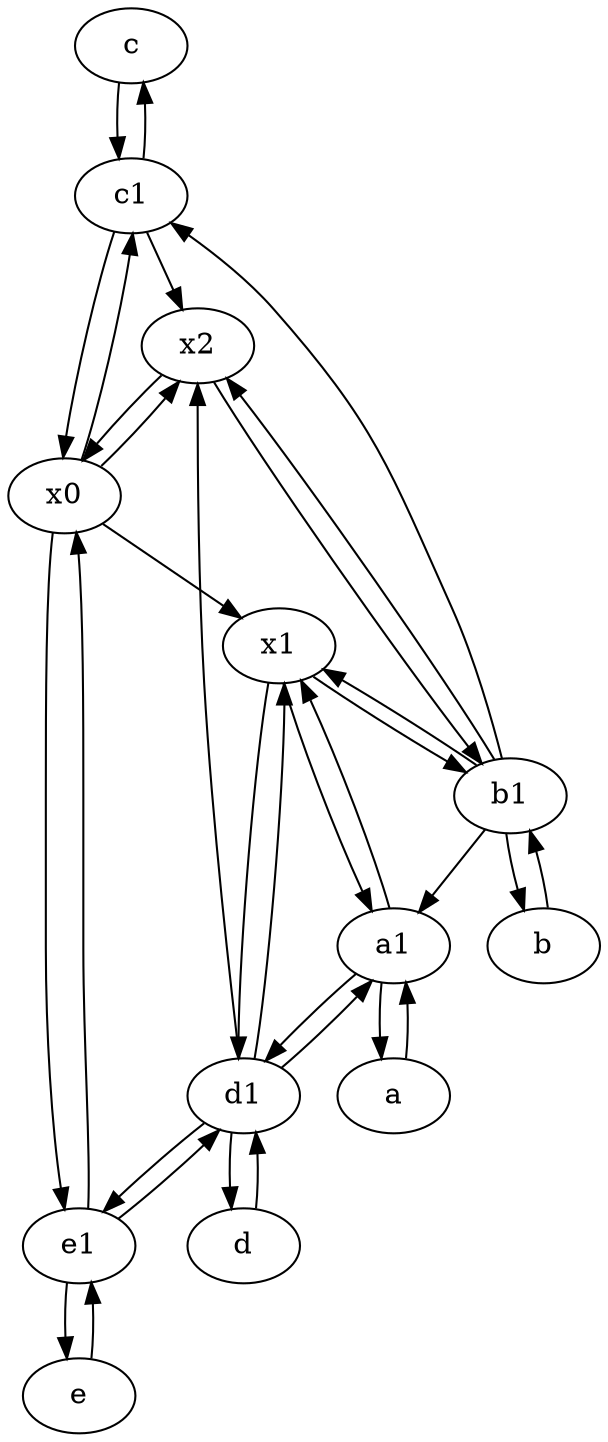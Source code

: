 digraph  {
	c [pos="20,10!"];
	x1;
	x0;
	b1 [pos="45,20!"];
	x2;
	a1 [pos="40,15!"];
	c1 [pos="30,15!"];
	d1 [pos="25,30!"];
	b [pos="50,20!"];
	d [pos="20,30!"];
	e1 [pos="25,45!"];
	e [pos="30,50!"];
	a [pos="40,10!"];
	b1 -> a1;
	x0 -> x1;
	a1 -> d1;
	d1 -> d;
	d -> d1;
	d1 -> a1;
	e -> e1;
	x0 -> x2;
	a1 -> x1;
	d1 -> x1;
	e1 -> x0;
	b -> b1;
	x1 -> d1;
	x1 -> a1;
	c1 -> c;
	x2 -> x0;
	a -> a1;
	c -> c1;
	x1 -> b1;
	d1 -> x2;
	a1 -> a;
	c1 -> x2;
	x0 -> c1;
	b1 -> x1;
	e1 -> d1;
	b1 -> x2;
	x2 -> b1;
	x0 -> e1;
	d1 -> e1;
	b1 -> c1;
	b1 -> b;
	c1 -> x0;
	e1 -> e;

	}